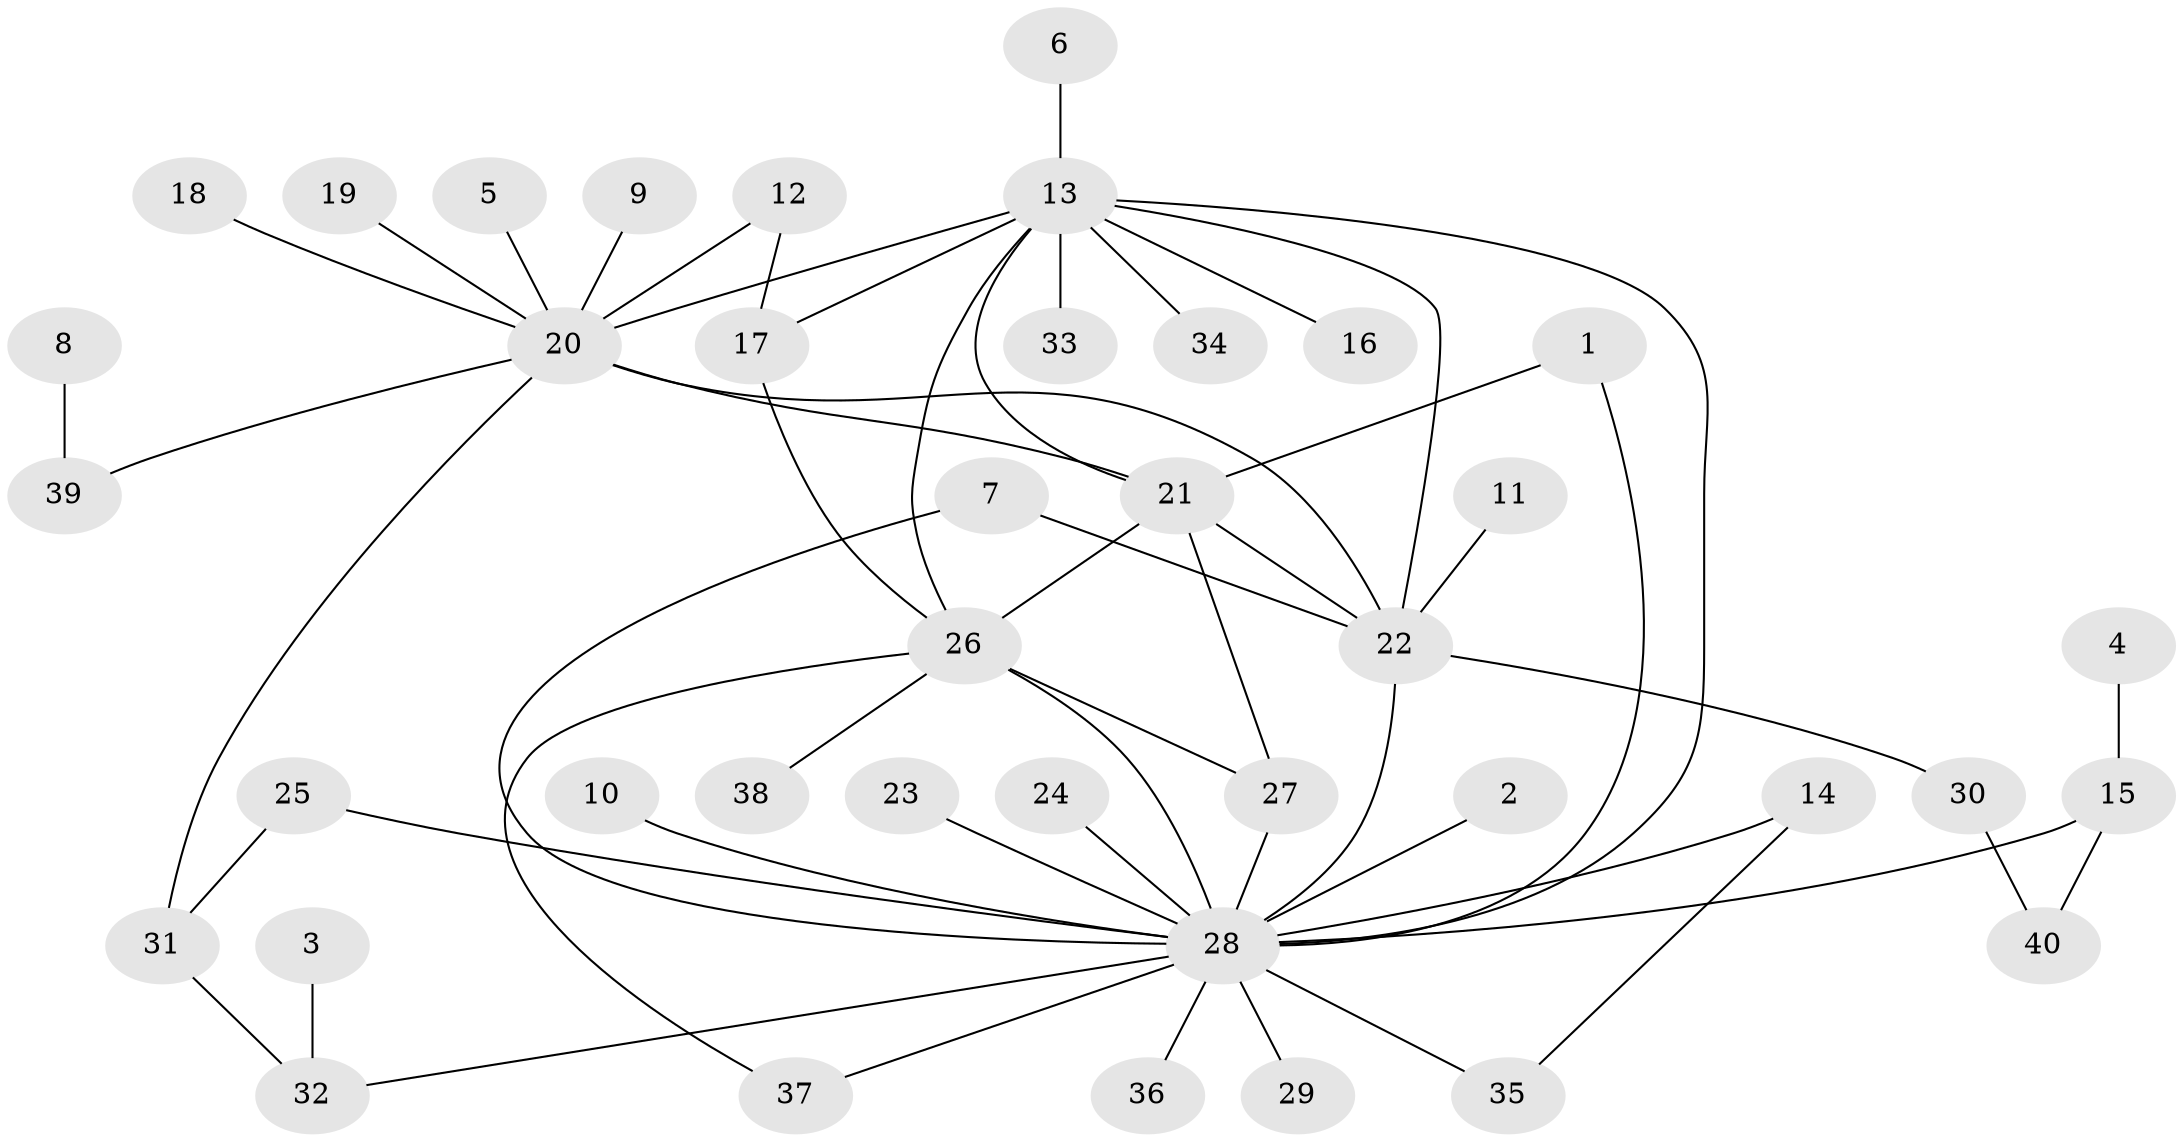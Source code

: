 // original degree distribution, {2: 0.2, 10: 0.013333333333333334, 24: 0.013333333333333334, 11: 0.013333333333333334, 4: 0.06666666666666667, 9: 0.013333333333333334, 5: 0.08, 3: 0.05333333333333334, 1: 0.5333333333333333, 6: 0.013333333333333334}
// Generated by graph-tools (version 1.1) at 2025/26/03/09/25 03:26:05]
// undirected, 40 vertices, 56 edges
graph export_dot {
graph [start="1"]
  node [color=gray90,style=filled];
  1;
  2;
  3;
  4;
  5;
  6;
  7;
  8;
  9;
  10;
  11;
  12;
  13;
  14;
  15;
  16;
  17;
  18;
  19;
  20;
  21;
  22;
  23;
  24;
  25;
  26;
  27;
  28;
  29;
  30;
  31;
  32;
  33;
  34;
  35;
  36;
  37;
  38;
  39;
  40;
  1 -- 21 [weight=1.0];
  1 -- 28 [weight=1.0];
  2 -- 28 [weight=1.0];
  3 -- 32 [weight=1.0];
  4 -- 15 [weight=1.0];
  5 -- 20 [weight=1.0];
  6 -- 13 [weight=1.0];
  7 -- 22 [weight=1.0];
  7 -- 28 [weight=1.0];
  8 -- 39 [weight=1.0];
  9 -- 20 [weight=1.0];
  10 -- 28 [weight=1.0];
  11 -- 22 [weight=1.0];
  12 -- 17 [weight=1.0];
  12 -- 20 [weight=1.0];
  13 -- 16 [weight=1.0];
  13 -- 17 [weight=2.0];
  13 -- 20 [weight=1.0];
  13 -- 21 [weight=1.0];
  13 -- 22 [weight=1.0];
  13 -- 26 [weight=1.0];
  13 -- 28 [weight=2.0];
  13 -- 33 [weight=1.0];
  13 -- 34 [weight=1.0];
  14 -- 28 [weight=1.0];
  14 -- 35 [weight=1.0];
  15 -- 28 [weight=1.0];
  15 -- 40 [weight=1.0];
  17 -- 26 [weight=1.0];
  18 -- 20 [weight=1.0];
  19 -- 20 [weight=1.0];
  20 -- 21 [weight=1.0];
  20 -- 22 [weight=1.0];
  20 -- 31 [weight=1.0];
  20 -- 39 [weight=1.0];
  21 -- 22 [weight=1.0];
  21 -- 26 [weight=1.0];
  21 -- 27 [weight=1.0];
  22 -- 28 [weight=1.0];
  22 -- 30 [weight=1.0];
  23 -- 28 [weight=1.0];
  24 -- 28 [weight=1.0];
  25 -- 28 [weight=1.0];
  25 -- 31 [weight=1.0];
  26 -- 27 [weight=1.0];
  26 -- 28 [weight=2.0];
  26 -- 37 [weight=1.0];
  26 -- 38 [weight=1.0];
  27 -- 28 [weight=1.0];
  28 -- 29 [weight=1.0];
  28 -- 32 [weight=1.0];
  28 -- 35 [weight=1.0];
  28 -- 36 [weight=1.0];
  28 -- 37 [weight=1.0];
  30 -- 40 [weight=1.0];
  31 -- 32 [weight=1.0];
}
